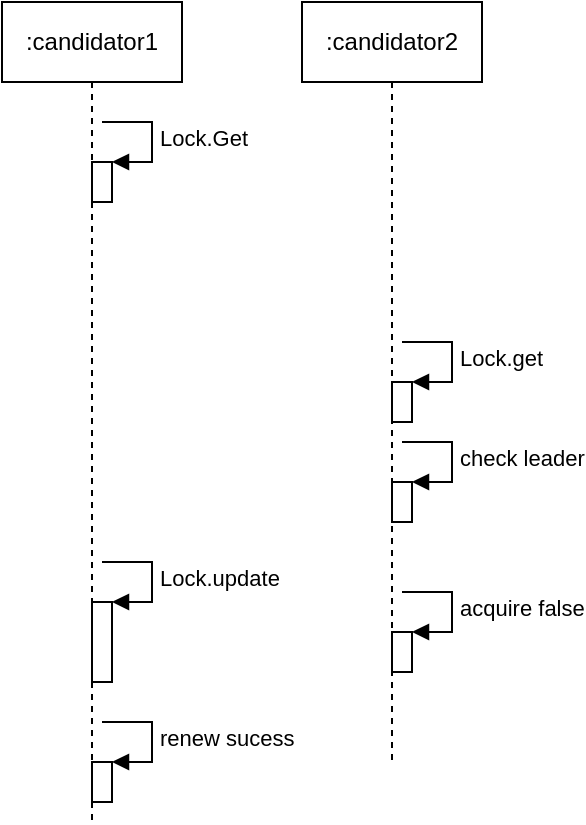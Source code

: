 <mxfile version="12.2.4"><diagram id="_KHB_bWk9MRvfFLKRQdQ"><mxGraphModel dx="754" dy="506" grid="1" gridSize="10" guides="1" tooltips="1" connect="1" arrows="1" fold="1" page="1" pageScale="1" pageWidth="1654" pageHeight="2336" math="0" shadow="0"><root><mxCell id="0"/><mxCell id="1" parent="0"/><mxCell id="2" value=":candidator1" style="shape=umlLifeline;perimeter=lifelinePerimeter;whiteSpace=wrap;html=1;container=1;collapsible=0;recursiveResize=0;outlineConnect=0;" vertex="1" parent="1"><mxGeometry x="660" y="20" width="90" height="410" as="geometry"/></mxCell><mxCell id="5" value="" style="html=1;points=[];perimeter=orthogonalPerimeter;" vertex="1" parent="2"><mxGeometry x="45" y="300" width="10" height="40" as="geometry"/></mxCell><mxCell id="6" value="Lock.update" style="edgeStyle=orthogonalEdgeStyle;html=1;align=left;spacingLeft=2;endArrow=block;rounded=0;entryX=1;entryY=0;" edge="1" parent="2" target="5"><mxGeometry relative="1" as="geometry"><mxPoint x="50" y="280" as="sourcePoint"/><Array as="points"><mxPoint x="75" y="280"/></Array></mxGeometry></mxCell><mxCell id="7" value="" style="html=1;points=[];perimeter=orthogonalPerimeter;" vertex="1" parent="2"><mxGeometry x="45" y="380" width="10" height="20" as="geometry"/></mxCell><mxCell id="8" value="renew sucess" style="edgeStyle=orthogonalEdgeStyle;html=1;align=left;spacingLeft=2;endArrow=block;rounded=0;entryX=1;entryY=0;" edge="1" parent="2" target="7"><mxGeometry relative="1" as="geometry"><mxPoint x="50" y="360" as="sourcePoint"/><Array as="points"><mxPoint x="75" y="360"/></Array></mxGeometry></mxCell><mxCell id="9" value=":candidator2" style="shape=umlLifeline;perimeter=lifelinePerimeter;whiteSpace=wrap;html=1;container=1;collapsible=0;recursiveResize=0;outlineConnect=0;" vertex="1" parent="1"><mxGeometry x="810" y="20" width="90" height="380" as="geometry"/></mxCell><mxCell id="10" value="" style="html=1;points=[];perimeter=orthogonalPerimeter;" vertex="1" parent="9"><mxGeometry x="45" y="315" width="10" height="20" as="geometry"/></mxCell><mxCell id="11" value="acquire false" style="edgeStyle=orthogonalEdgeStyle;html=1;align=left;spacingLeft=2;endArrow=block;rounded=0;entryX=1;entryY=0;" edge="1" parent="9" target="10"><mxGeometry relative="1" as="geometry"><mxPoint x="50" y="295" as="sourcePoint"/><Array as="points"><mxPoint x="75" y="295"/></Array></mxGeometry></mxCell><mxCell id="12" value="" style="html=1;points=[];perimeter=orthogonalPerimeter;" vertex="1" parent="1"><mxGeometry x="705" y="100" width="10" height="20" as="geometry"/></mxCell><mxCell id="13" value="Lock.Get" style="edgeStyle=orthogonalEdgeStyle;html=1;align=left;spacingLeft=2;endArrow=block;rounded=0;entryX=1;entryY=0;" edge="1" parent="1" target="12"><mxGeometry relative="1" as="geometry"><mxPoint x="710" y="80" as="sourcePoint"/><Array as="points"><mxPoint x="735" y="80"/></Array></mxGeometry></mxCell><mxCell id="14" value="" style="html=1;points=[];perimeter=orthogonalPerimeter;" vertex="1" parent="1"><mxGeometry x="855" y="210" width="10" height="20" as="geometry"/></mxCell><mxCell id="15" value="Lock.get" style="edgeStyle=orthogonalEdgeStyle;html=1;align=left;spacingLeft=2;endArrow=block;rounded=0;entryX=1;entryY=0;" edge="1" parent="1" target="14"><mxGeometry relative="1" as="geometry"><mxPoint x="860" y="190" as="sourcePoint"/><Array as="points"><mxPoint x="885" y="190"/></Array></mxGeometry></mxCell><mxCell id="16" value="" style="html=1;points=[];perimeter=orthogonalPerimeter;" vertex="1" parent="1"><mxGeometry x="855" y="260" width="10" height="20" as="geometry"/></mxCell><mxCell id="17" value="check leader" style="edgeStyle=orthogonalEdgeStyle;html=1;align=left;spacingLeft=2;endArrow=block;rounded=0;entryX=1;entryY=0;" edge="1" parent="1" target="16"><mxGeometry relative="1" as="geometry"><mxPoint x="860" y="240" as="sourcePoint"/><Array as="points"><mxPoint x="885" y="240"/></Array></mxGeometry></mxCell></root></mxGraphModel></diagram></mxfile>
